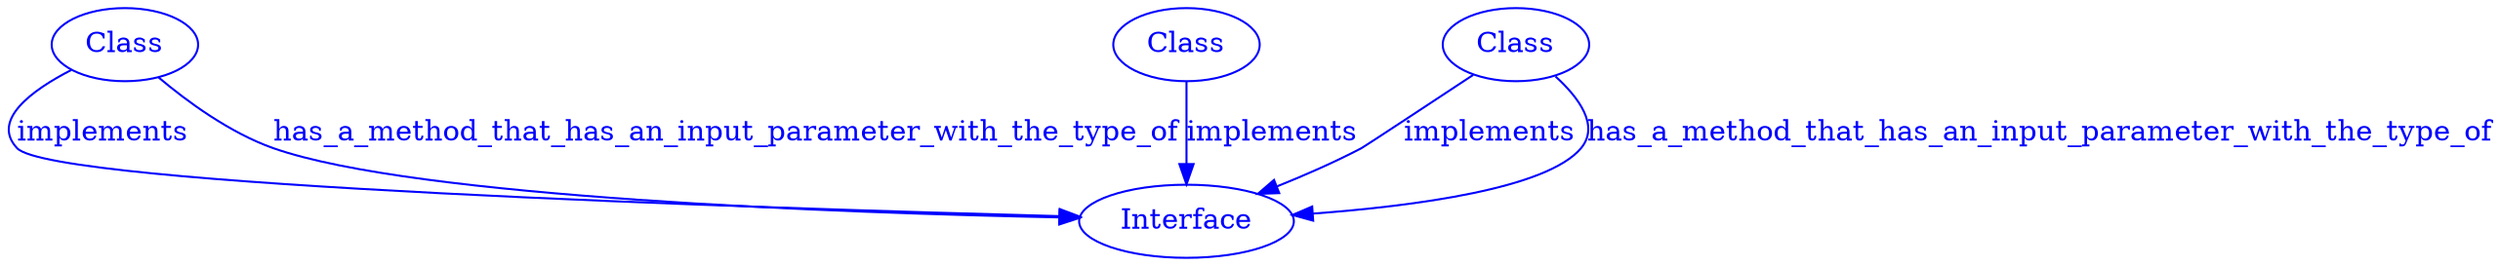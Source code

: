 
digraph SubdueGraph {
  146 [label="Class",color=blue,fontcolor=blue];
  148 [label="Class",color=blue,fontcolor=blue];
  149 [label="Interface",color=blue,fontcolor=blue];
  157 [label="Class",color=blue,fontcolor=blue];
  146 -> 149 [label="implements",color=blue,fontcolor=blue];
  148 -> 149 [label="implements",color=blue,fontcolor=blue];
  157 -> 149 [label="implements",color=blue,fontcolor=blue];
  146 -> 149 [label="has_a_method_that_has_an_input_parameter_with_the_type_of",color=blue,fontcolor=blue];
  157 -> 149 [label="has_a_method_that_has_an_input_parameter_with_the_type_of",color=blue,fontcolor=blue];
}
